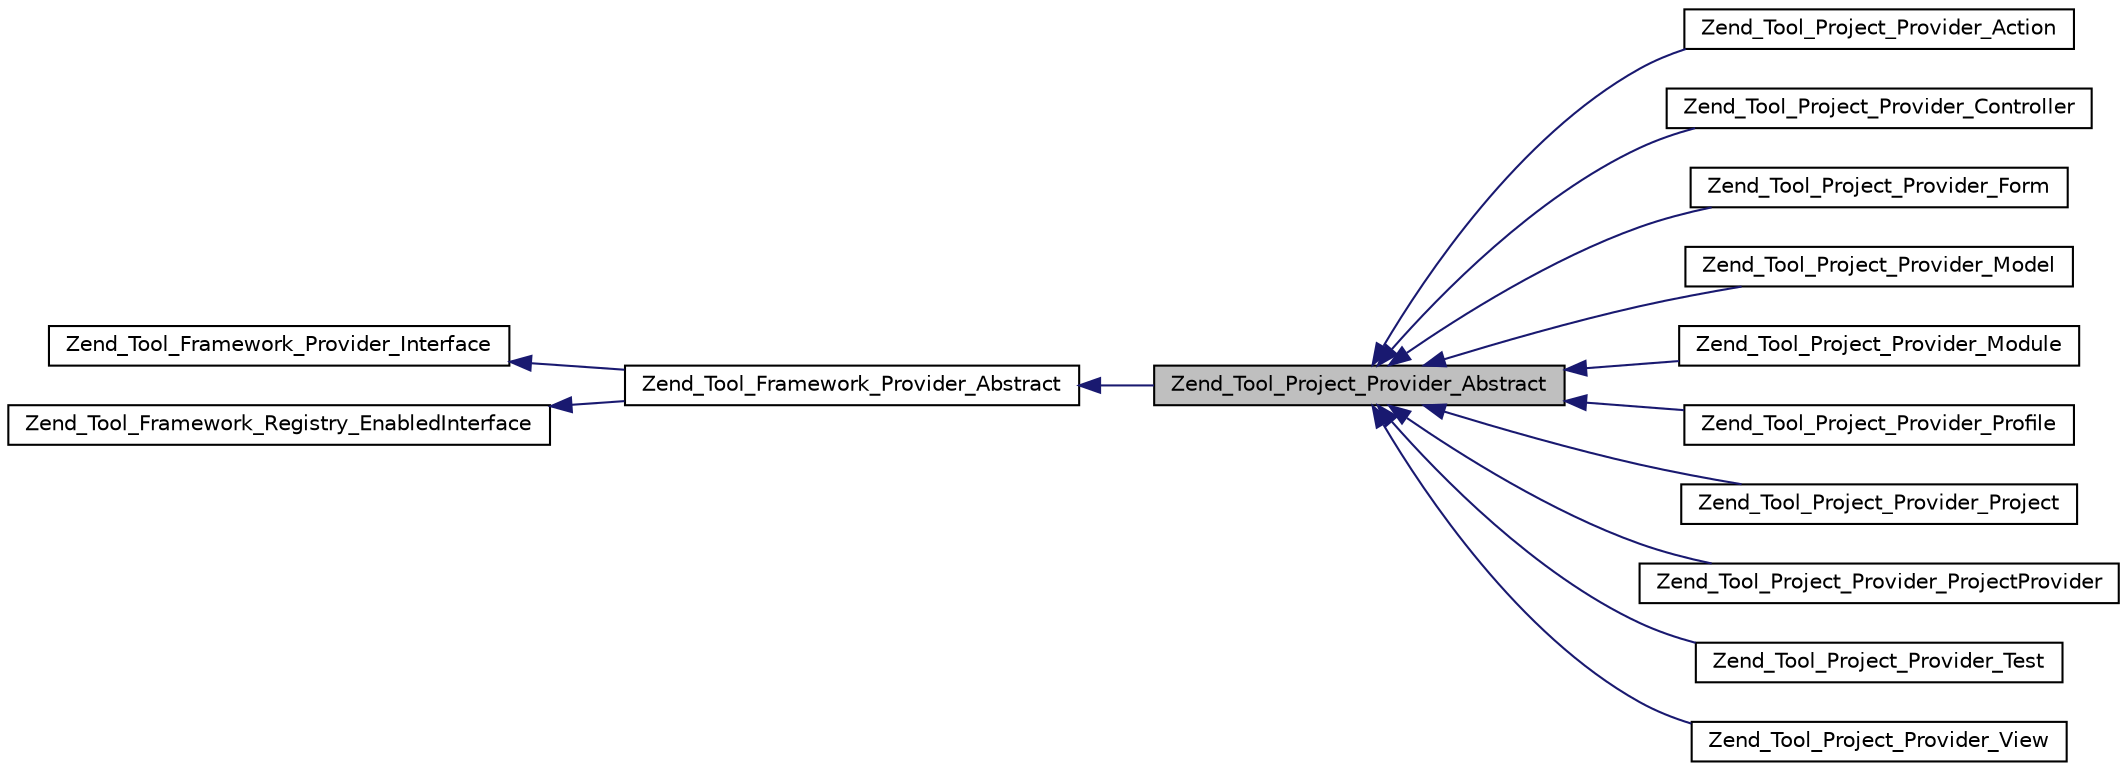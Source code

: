digraph G
{
  edge [fontname="Helvetica",fontsize="10",labelfontname="Helvetica",labelfontsize="10"];
  node [fontname="Helvetica",fontsize="10",shape=record];
  rankdir="LR";
  Node1 [label="Zend_Tool_Project_Provider_Abstract",height=0.2,width=0.4,color="black", fillcolor="grey75", style="filled" fontcolor="black"];
  Node2 -> Node1 [dir="back",color="midnightblue",fontsize="10",style="solid",fontname="Helvetica"];
  Node2 [label="Zend_Tool_Framework_Provider_Abstract",height=0.2,width=0.4,color="black", fillcolor="white", style="filled",URL="$class_zend___tool___framework___provider___abstract.html"];
  Node3 -> Node2 [dir="back",color="midnightblue",fontsize="10",style="solid",fontname="Helvetica"];
  Node3 [label="Zend_Tool_Framework_Provider_Interface",height=0.2,width=0.4,color="black", fillcolor="white", style="filled",URL="$interface_zend___tool___framework___provider___interface.html"];
  Node4 -> Node2 [dir="back",color="midnightblue",fontsize="10",style="solid",fontname="Helvetica"];
  Node4 [label="Zend_Tool_Framework_Registry_EnabledInterface",height=0.2,width=0.4,color="black", fillcolor="white", style="filled",URL="$interface_zend___tool___framework___registry___enabled_interface.html"];
  Node1 -> Node5 [dir="back",color="midnightblue",fontsize="10",style="solid",fontname="Helvetica"];
  Node5 [label="Zend_Tool_Project_Provider_Action",height=0.2,width=0.4,color="black", fillcolor="white", style="filled",URL="$class_zend___tool___project___provider___action.html"];
  Node1 -> Node6 [dir="back",color="midnightblue",fontsize="10",style="solid",fontname="Helvetica"];
  Node6 [label="Zend_Tool_Project_Provider_Controller",height=0.2,width=0.4,color="black", fillcolor="white", style="filled",URL="$class_zend___tool___project___provider___controller.html"];
  Node1 -> Node7 [dir="back",color="midnightblue",fontsize="10",style="solid",fontname="Helvetica"];
  Node7 [label="Zend_Tool_Project_Provider_Form",height=0.2,width=0.4,color="black", fillcolor="white", style="filled",URL="$class_zend___tool___project___provider___form.html"];
  Node1 -> Node8 [dir="back",color="midnightblue",fontsize="10",style="solid",fontname="Helvetica"];
  Node8 [label="Zend_Tool_Project_Provider_Model",height=0.2,width=0.4,color="black", fillcolor="white", style="filled",URL="$class_zend___tool___project___provider___model.html"];
  Node1 -> Node9 [dir="back",color="midnightblue",fontsize="10",style="solid",fontname="Helvetica"];
  Node9 [label="Zend_Tool_Project_Provider_Module",height=0.2,width=0.4,color="black", fillcolor="white", style="filled",URL="$class_zend___tool___project___provider___module.html"];
  Node1 -> Node10 [dir="back",color="midnightblue",fontsize="10",style="solid",fontname="Helvetica"];
  Node10 [label="Zend_Tool_Project_Provider_Profile",height=0.2,width=0.4,color="black", fillcolor="white", style="filled",URL="$class_zend___tool___project___provider___profile.html"];
  Node1 -> Node11 [dir="back",color="midnightblue",fontsize="10",style="solid",fontname="Helvetica"];
  Node11 [label="Zend_Tool_Project_Provider_Project",height=0.2,width=0.4,color="black", fillcolor="white", style="filled",URL="$class_zend___tool___project___provider___project.html"];
  Node1 -> Node12 [dir="back",color="midnightblue",fontsize="10",style="solid",fontname="Helvetica"];
  Node12 [label="Zend_Tool_Project_Provider_ProjectProvider",height=0.2,width=0.4,color="black", fillcolor="white", style="filled",URL="$class_zend___tool___project___provider___project_provider.html"];
  Node1 -> Node13 [dir="back",color="midnightblue",fontsize="10",style="solid",fontname="Helvetica"];
  Node13 [label="Zend_Tool_Project_Provider_Test",height=0.2,width=0.4,color="black", fillcolor="white", style="filled",URL="$class_zend___tool___project___provider___test.html"];
  Node1 -> Node14 [dir="back",color="midnightblue",fontsize="10",style="solid",fontname="Helvetica"];
  Node14 [label="Zend_Tool_Project_Provider_View",height=0.2,width=0.4,color="black", fillcolor="white", style="filled",URL="$class_zend___tool___project___provider___view.html"];
}
